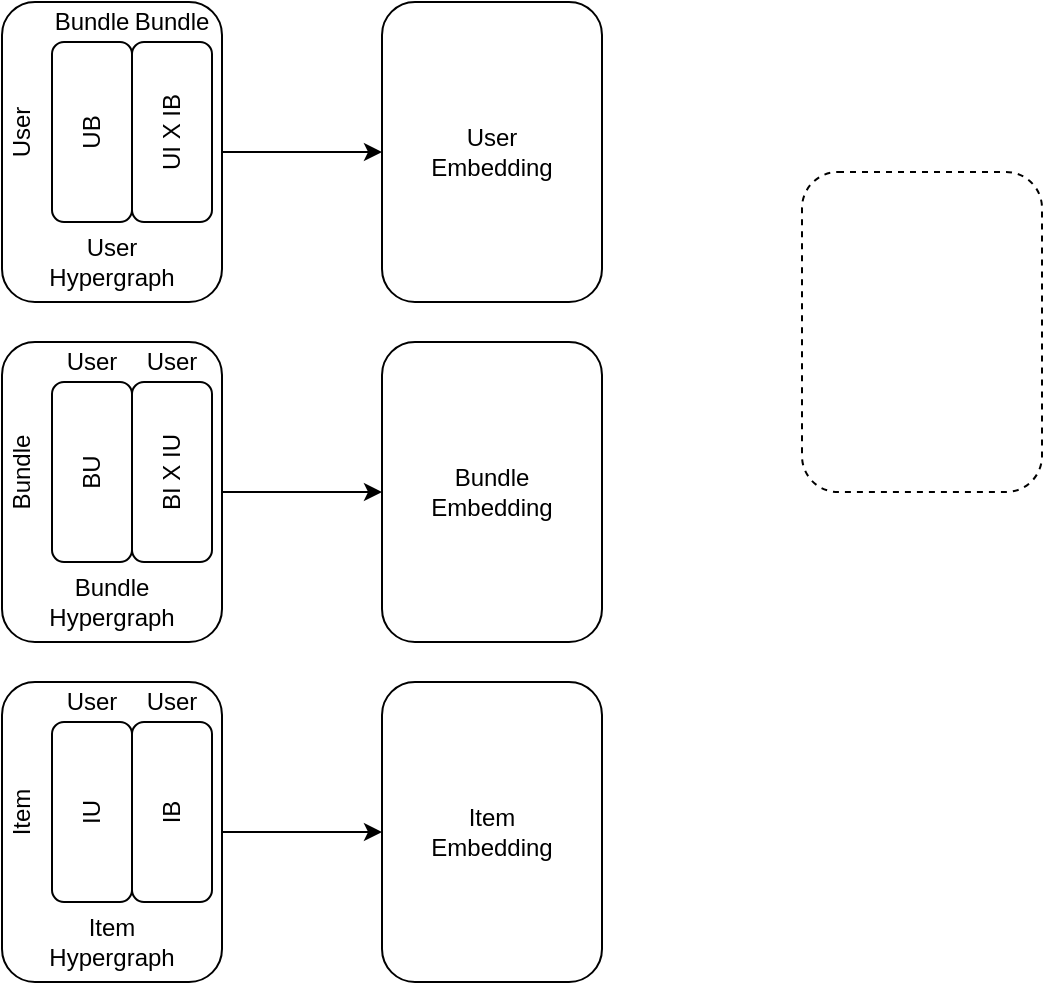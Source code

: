 <mxfile version="14.0.1" type="github">
  <diagram id="Qu3_Xrt5CF5wiIKjmVDb" name="Page-1">
    <mxGraphModel dx="782" dy="483" grid="1" gridSize="10" guides="1" tooltips="1" connect="1" arrows="1" fold="1" page="1" pageScale="1" pageWidth="850" pageHeight="1100" math="0" shadow="0">
      <root>
        <mxCell id="0" />
        <mxCell id="1" parent="0" />
        <mxCell id="ybXQ_pDeYhxd1oyICp1f-18" value="" style="edgeStyle=orthogonalEdgeStyle;rounded=0;orthogonalLoop=1;jettySize=auto;html=1;" edge="1" parent="1" source="ybXQ_pDeYhxd1oyICp1f-4" target="ybXQ_pDeYhxd1oyICp1f-17">
          <mxGeometry relative="1" as="geometry" />
        </mxCell>
        <mxCell id="ybXQ_pDeYhxd1oyICp1f-4" value="" style="rounded=1;whiteSpace=wrap;html=1;" vertex="1" parent="1">
          <mxGeometry x="20" y="190" width="110" height="150" as="geometry" />
        </mxCell>
        <mxCell id="ybXQ_pDeYhxd1oyICp1f-15" value="" style="edgeStyle=orthogonalEdgeStyle;rounded=0;orthogonalLoop=1;jettySize=auto;html=1;" edge="1" parent="1" source="ybXQ_pDeYhxd1oyICp1f-2" target="ybXQ_pDeYhxd1oyICp1f-14">
          <mxGeometry relative="1" as="geometry" />
        </mxCell>
        <mxCell id="ybXQ_pDeYhxd1oyICp1f-2" value="" style="rounded=1;whiteSpace=wrap;html=1;" vertex="1" parent="1">
          <mxGeometry x="20" y="20" width="110" height="150" as="geometry" />
        </mxCell>
        <mxCell id="5tB-05-RqB6RC6VE7M3T-5" value="UB" style="rounded=1;whiteSpace=wrap;html=1;rotation=-90;" parent="1" vertex="1">
          <mxGeometry x="20" y="65" width="90" height="40" as="geometry" />
        </mxCell>
        <mxCell id="5tB-05-RqB6RC6VE7M3T-6" value="User" style="text;html=1;strokeColor=none;fillColor=none;align=center;verticalAlign=middle;whiteSpace=wrap;rounded=0;rotation=-90;" parent="1" vertex="1">
          <mxGeometry x="10" y="75" width="40" height="20" as="geometry" />
        </mxCell>
        <mxCell id="5tB-05-RqB6RC6VE7M3T-7" value="Bundle" style="text;html=1;strokeColor=none;fillColor=none;align=center;verticalAlign=middle;whiteSpace=wrap;rounded=0;" parent="1" vertex="1">
          <mxGeometry x="45" y="20" width="40" height="20" as="geometry" />
        </mxCell>
        <mxCell id="5tB-05-RqB6RC6VE7M3T-10" value="UI X IB" style="rounded=1;whiteSpace=wrap;html=1;rotation=-90;" parent="1" vertex="1">
          <mxGeometry x="60" y="65" width="90" height="40" as="geometry" />
        </mxCell>
        <mxCell id="5tB-05-RqB6RC6VE7M3T-11" value="Bundle" style="text;html=1;strokeColor=none;fillColor=none;align=center;verticalAlign=middle;whiteSpace=wrap;rounded=0;" parent="1" vertex="1">
          <mxGeometry x="85" y="20" width="40" height="20" as="geometry" />
        </mxCell>
        <mxCell id="5tB-05-RqB6RC6VE7M3T-12" value="BU" style="rounded=1;whiteSpace=wrap;html=1;rotation=-90;" parent="1" vertex="1">
          <mxGeometry x="20" y="235" width="90" height="40" as="geometry" />
        </mxCell>
        <mxCell id="5tB-05-RqB6RC6VE7M3T-13" value="Bundle" style="text;html=1;strokeColor=none;fillColor=none;align=center;verticalAlign=middle;whiteSpace=wrap;rounded=0;rotation=-90;" parent="1" vertex="1">
          <mxGeometry x="10" y="245" width="40" height="20" as="geometry" />
        </mxCell>
        <mxCell id="5tB-05-RqB6RC6VE7M3T-14" value="User" style="text;html=1;strokeColor=none;fillColor=none;align=center;verticalAlign=middle;whiteSpace=wrap;rounded=0;" parent="1" vertex="1">
          <mxGeometry x="45" y="190" width="40" height="20" as="geometry" />
        </mxCell>
        <mxCell id="5tB-05-RqB6RC6VE7M3T-15" value="BI X IU" style="rounded=1;whiteSpace=wrap;html=1;rotation=-90;" parent="1" vertex="1">
          <mxGeometry x="60" y="235" width="90" height="40" as="geometry" />
        </mxCell>
        <mxCell id="5tB-05-RqB6RC6VE7M3T-16" value="User" style="text;html=1;strokeColor=none;fillColor=none;align=center;verticalAlign=middle;whiteSpace=wrap;rounded=0;" parent="1" vertex="1">
          <mxGeometry x="85" y="190" width="40" height="20" as="geometry" />
        </mxCell>
        <mxCell id="ybXQ_pDeYhxd1oyICp1f-3" value="User Hypergraph" style="text;html=1;strokeColor=none;fillColor=none;align=center;verticalAlign=middle;whiteSpace=wrap;rounded=0;" vertex="1" parent="1">
          <mxGeometry x="55" y="140" width="40" height="20" as="geometry" />
        </mxCell>
        <mxCell id="ybXQ_pDeYhxd1oyICp1f-5" value="Bundle Hypergraph" style="text;html=1;strokeColor=none;fillColor=none;align=center;verticalAlign=middle;whiteSpace=wrap;rounded=0;" vertex="1" parent="1">
          <mxGeometry x="55" y="310" width="40" height="20" as="geometry" />
        </mxCell>
        <mxCell id="ybXQ_pDeYhxd1oyICp1f-22" value="" style="edgeStyle=orthogonalEdgeStyle;rounded=0;orthogonalLoop=1;jettySize=auto;html=1;" edge="1" parent="1" source="ybXQ_pDeYhxd1oyICp1f-7" target="ybXQ_pDeYhxd1oyICp1f-21">
          <mxGeometry relative="1" as="geometry" />
        </mxCell>
        <mxCell id="ybXQ_pDeYhxd1oyICp1f-7" value="" style="rounded=1;whiteSpace=wrap;html=1;" vertex="1" parent="1">
          <mxGeometry x="20" y="360" width="110" height="150" as="geometry" />
        </mxCell>
        <mxCell id="ybXQ_pDeYhxd1oyICp1f-8" value="IU" style="rounded=1;whiteSpace=wrap;html=1;rotation=-90;" vertex="1" parent="1">
          <mxGeometry x="20" y="405" width="90" height="40" as="geometry" />
        </mxCell>
        <mxCell id="ybXQ_pDeYhxd1oyICp1f-9" value="Item" style="text;html=1;strokeColor=none;fillColor=none;align=center;verticalAlign=middle;whiteSpace=wrap;rounded=0;rotation=-90;" vertex="1" parent="1">
          <mxGeometry x="10" y="415" width="40" height="20" as="geometry" />
        </mxCell>
        <mxCell id="ybXQ_pDeYhxd1oyICp1f-10" value="User" style="text;html=1;strokeColor=none;fillColor=none;align=center;verticalAlign=middle;whiteSpace=wrap;rounded=0;" vertex="1" parent="1">
          <mxGeometry x="45" y="360" width="40" height="20" as="geometry" />
        </mxCell>
        <mxCell id="ybXQ_pDeYhxd1oyICp1f-11" value="IB" style="rounded=1;whiteSpace=wrap;html=1;rotation=-90;" vertex="1" parent="1">
          <mxGeometry x="60" y="405" width="90" height="40" as="geometry" />
        </mxCell>
        <mxCell id="ybXQ_pDeYhxd1oyICp1f-12" value="User" style="text;html=1;strokeColor=none;fillColor=none;align=center;verticalAlign=middle;whiteSpace=wrap;rounded=0;" vertex="1" parent="1">
          <mxGeometry x="85" y="360" width="40" height="20" as="geometry" />
        </mxCell>
        <mxCell id="ybXQ_pDeYhxd1oyICp1f-13" value="Item&lt;br&gt;Hypergraph" style="text;html=1;strokeColor=none;fillColor=none;align=center;verticalAlign=middle;whiteSpace=wrap;rounded=0;" vertex="1" parent="1">
          <mxGeometry x="55" y="480" width="40" height="20" as="geometry" />
        </mxCell>
        <mxCell id="ybXQ_pDeYhxd1oyICp1f-14" value="User&lt;br&gt;Embedding" style="rounded=1;whiteSpace=wrap;html=1;" vertex="1" parent="1">
          <mxGeometry x="210" y="20" width="110" height="150" as="geometry" />
        </mxCell>
        <mxCell id="ybXQ_pDeYhxd1oyICp1f-17" value="Bundle&lt;br&gt;Embedding" style="rounded=1;whiteSpace=wrap;html=1;" vertex="1" parent="1">
          <mxGeometry x="210" y="190" width="110" height="150" as="geometry" />
        </mxCell>
        <mxCell id="ybXQ_pDeYhxd1oyICp1f-21" value="Item&lt;br&gt;Embedding" style="rounded=1;whiteSpace=wrap;html=1;" vertex="1" parent="1">
          <mxGeometry x="210" y="360" width="110" height="150" as="geometry" />
        </mxCell>
        <mxCell id="ybXQ_pDeYhxd1oyICp1f-28" value="" style="rounded=1;whiteSpace=wrap;html=1;dashed=1;" vertex="1" parent="1">
          <mxGeometry x="420" y="105" width="120" height="160" as="geometry" />
        </mxCell>
      </root>
    </mxGraphModel>
  </diagram>
</mxfile>
